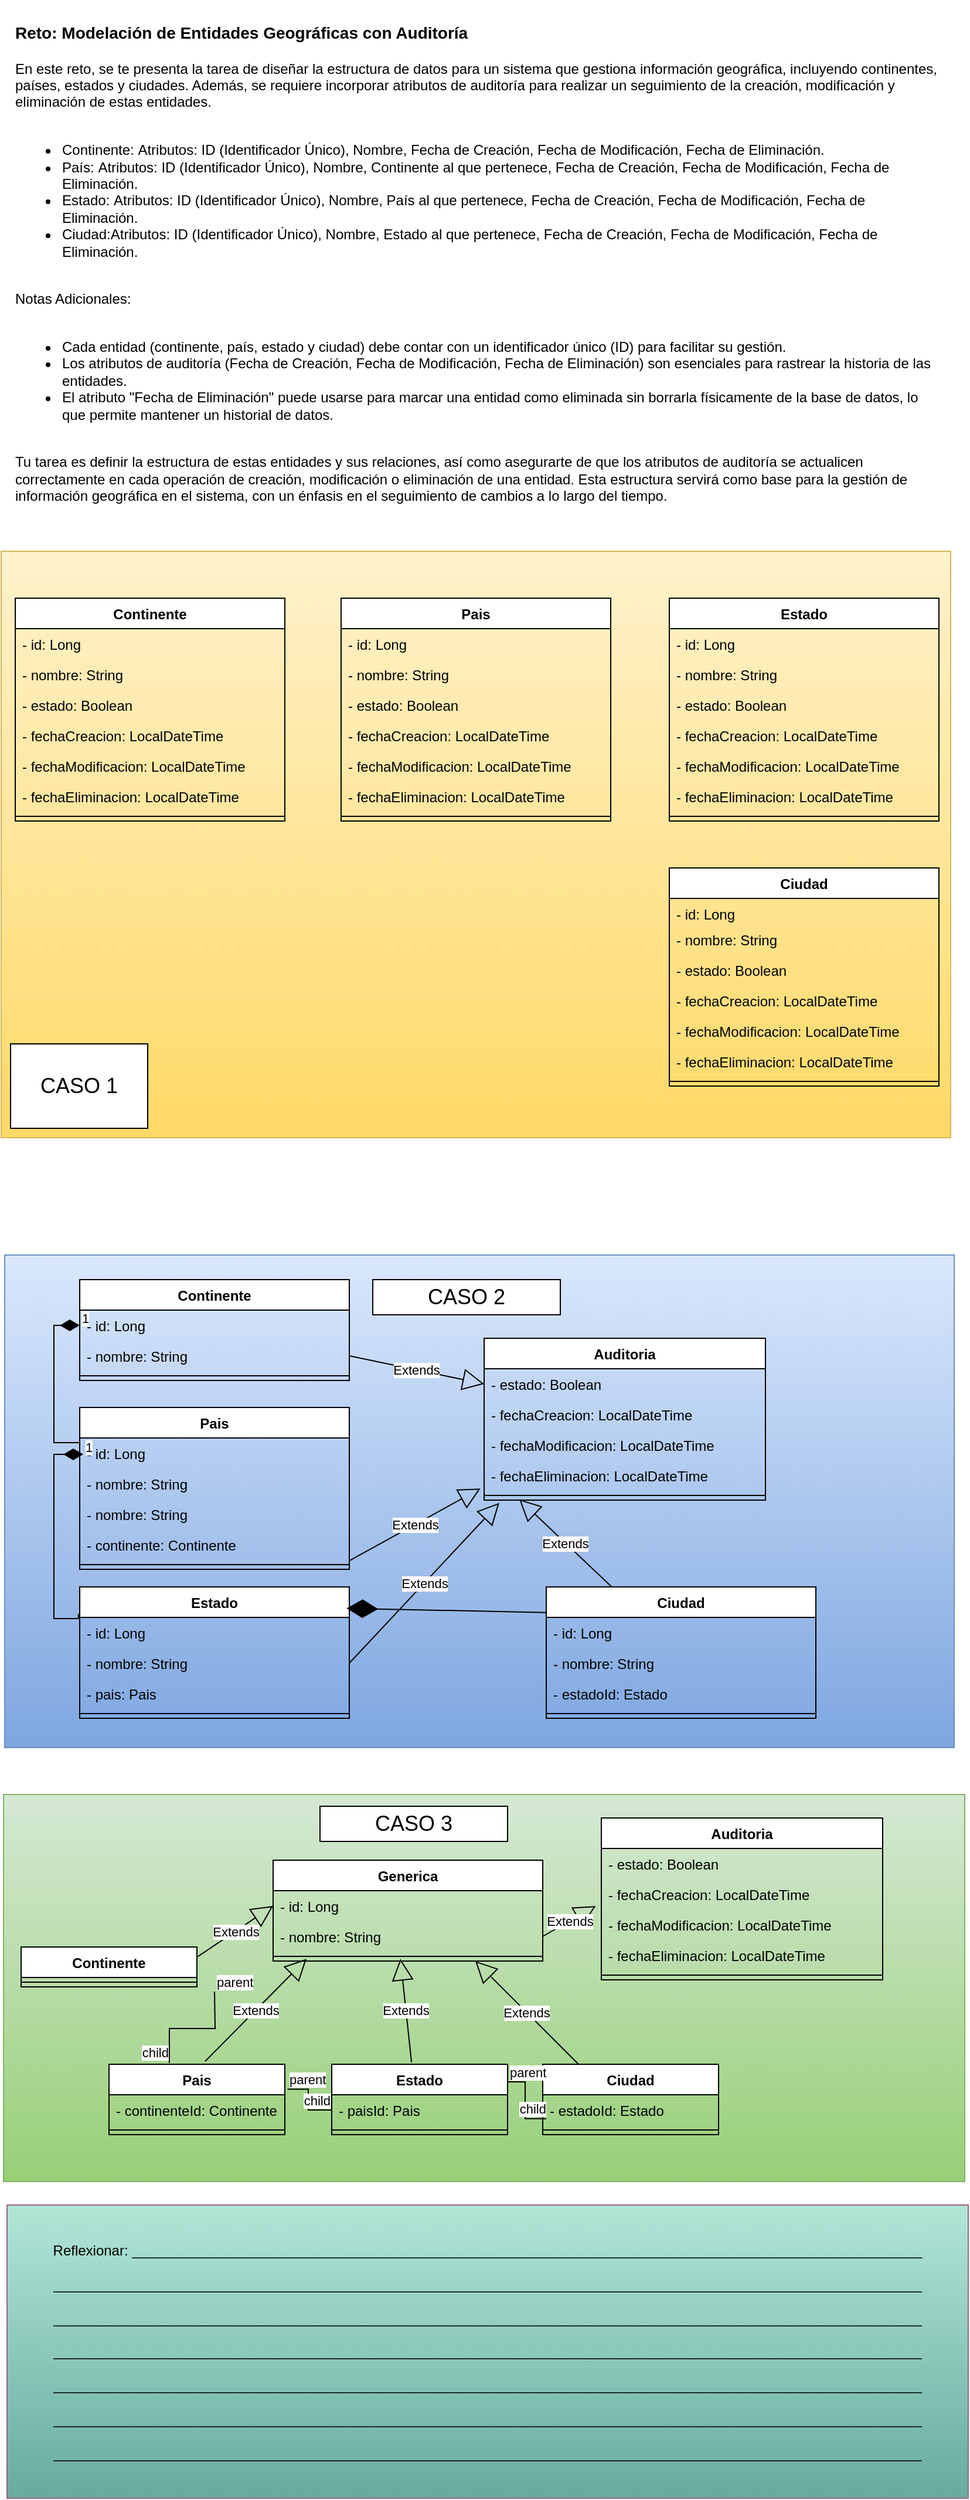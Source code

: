 <mxfile version="21.7.4" type="github">
  <diagram name="Page-1" id="dUeGmHBjYkYLpgM7HRPr">
    <mxGraphModel dx="1035" dy="574" grid="1" gridSize="10" guides="1" tooltips="1" connect="1" arrows="1" fold="1" page="1" pageScale="1" pageWidth="850" pageHeight="1100" math="0" shadow="0">
      <root>
        <mxCell id="0" />
        <mxCell id="1" parent="0" />
        <mxCell id="3Q9VjhLFoMXuuxBaP2ft-168" value="" style="rounded=0;whiteSpace=wrap;html=1;fillColor=#d5e8d4;gradientColor=#97d077;strokeColor=#82b366;" parent="1" vertex="1">
          <mxGeometry x="17" y="1580" width="820" height="330" as="geometry" />
        </mxCell>
        <mxCell id="3Q9VjhLFoMXuuxBaP2ft-135" value="" style="rounded=0;whiteSpace=wrap;html=1;fillColor=#dae8fc;gradientColor=#7ea6e0;strokeColor=#6c8ebf;" parent="1" vertex="1">
          <mxGeometry x="18" y="1120" width="810" height="420" as="geometry" />
        </mxCell>
        <mxCell id="3Q9VjhLFoMXuuxBaP2ft-73" value="" style="rounded=0;whiteSpace=wrap;html=1;fillColor=#fff2cc;gradientColor=#ffd966;strokeColor=#d6b656;" parent="1" vertex="1">
          <mxGeometry x="15" y="520" width="810" height="500" as="geometry" />
        </mxCell>
        <mxCell id="3Q9VjhLFoMXuuxBaP2ft-8" value="Auditoria" style="swimlane;fontStyle=1;align=center;verticalAlign=top;childLayout=stackLayout;horizontal=1;startSize=26;horizontalStack=0;resizeParent=1;resizeParentMax=0;resizeLast=0;collapsible=1;marginBottom=0;whiteSpace=wrap;html=1;" parent="1" vertex="1">
          <mxGeometry x="427" y="1191" width="240" height="138" as="geometry" />
        </mxCell>
        <mxCell id="3Q9VjhLFoMXuuxBaP2ft-9" value="- estado: Boolean" style="text;strokeColor=none;fillColor=none;align=left;verticalAlign=top;spacingLeft=4;spacingRight=4;overflow=hidden;rotatable=0;points=[[0,0.5],[1,0.5]];portConstraint=eastwest;whiteSpace=wrap;html=1;" parent="3Q9VjhLFoMXuuxBaP2ft-8" vertex="1">
          <mxGeometry y="26" width="240" height="26" as="geometry" />
        </mxCell>
        <mxCell id="3Q9VjhLFoMXuuxBaP2ft-10" value="- fechaCreacion: LocalDateTime" style="text;strokeColor=none;fillColor=none;align=left;verticalAlign=top;spacingLeft=4;spacingRight=4;overflow=hidden;rotatable=0;points=[[0,0.5],[1,0.5]];portConstraint=eastwest;whiteSpace=wrap;html=1;" parent="3Q9VjhLFoMXuuxBaP2ft-8" vertex="1">
          <mxGeometry y="52" width="240" height="26" as="geometry" />
        </mxCell>
        <mxCell id="3Q9VjhLFoMXuuxBaP2ft-11" value="- fechaModificacion: LocalDateTime" style="text;strokeColor=none;fillColor=none;align=left;verticalAlign=top;spacingLeft=4;spacingRight=4;overflow=hidden;rotatable=0;points=[[0,0.5],[1,0.5]];portConstraint=eastwest;whiteSpace=wrap;html=1;" parent="3Q9VjhLFoMXuuxBaP2ft-8" vertex="1">
          <mxGeometry y="78" width="240" height="26" as="geometry" />
        </mxCell>
        <mxCell id="3Q9VjhLFoMXuuxBaP2ft-12" value="- fechaEliminacion: LocalDateTime" style="text;strokeColor=none;fillColor=none;align=left;verticalAlign=top;spacingLeft=4;spacingRight=4;overflow=hidden;rotatable=0;points=[[0,0.5],[1,0.5]];portConstraint=eastwest;whiteSpace=wrap;html=1;" parent="3Q9VjhLFoMXuuxBaP2ft-8" vertex="1">
          <mxGeometry y="104" width="240" height="26" as="geometry" />
        </mxCell>
        <mxCell id="3Q9VjhLFoMXuuxBaP2ft-13" value="" style="line;strokeWidth=1;fillColor=none;align=left;verticalAlign=middle;spacingTop=-1;spacingLeft=3;spacingRight=3;rotatable=0;labelPosition=right;points=[];portConstraint=eastwest;strokeColor=inherit;" parent="3Q9VjhLFoMXuuxBaP2ft-8" vertex="1">
          <mxGeometry y="130" width="240" height="8" as="geometry" />
        </mxCell>
        <mxCell id="3Q9VjhLFoMXuuxBaP2ft-36" value="Pais" style="swimlane;fontStyle=1;align=center;verticalAlign=top;childLayout=stackLayout;horizontal=1;startSize=26;horizontalStack=0;resizeParent=1;resizeParentMax=0;resizeLast=0;collapsible=1;marginBottom=0;whiteSpace=wrap;html=1;" parent="1" vertex="1">
          <mxGeometry x="305" y="560" width="230" height="190" as="geometry" />
        </mxCell>
        <mxCell id="3Q9VjhLFoMXuuxBaP2ft-37" value="- id: Long" style="text;strokeColor=none;fillColor=none;align=left;verticalAlign=top;spacingLeft=4;spacingRight=4;overflow=hidden;rotatable=0;points=[[0,0.5],[1,0.5]];portConstraint=eastwest;whiteSpace=wrap;html=1;" parent="3Q9VjhLFoMXuuxBaP2ft-36" vertex="1">
          <mxGeometry y="26" width="230" height="26" as="geometry" />
        </mxCell>
        <mxCell id="3Q9VjhLFoMXuuxBaP2ft-38" value="- nombre: String" style="text;strokeColor=none;fillColor=none;align=left;verticalAlign=top;spacingLeft=4;spacingRight=4;overflow=hidden;rotatable=0;points=[[0,0.5],[1,0.5]];portConstraint=eastwest;whiteSpace=wrap;html=1;" parent="3Q9VjhLFoMXuuxBaP2ft-36" vertex="1">
          <mxGeometry y="52" width="230" height="26" as="geometry" />
        </mxCell>
        <mxCell id="3Q9VjhLFoMXuuxBaP2ft-39" value="- estado: Boolean" style="text;strokeColor=none;fillColor=none;align=left;verticalAlign=top;spacingLeft=4;spacingRight=4;overflow=hidden;rotatable=0;points=[[0,0.5],[1,0.5]];portConstraint=eastwest;whiteSpace=wrap;html=1;" parent="3Q9VjhLFoMXuuxBaP2ft-36" vertex="1">
          <mxGeometry y="78" width="230" height="26" as="geometry" />
        </mxCell>
        <mxCell id="3Q9VjhLFoMXuuxBaP2ft-40" value="- fechaCreacion: LocalDateTime" style="text;strokeColor=none;fillColor=none;align=left;verticalAlign=top;spacingLeft=4;spacingRight=4;overflow=hidden;rotatable=0;points=[[0,0.5],[1,0.5]];portConstraint=eastwest;whiteSpace=wrap;html=1;" parent="3Q9VjhLFoMXuuxBaP2ft-36" vertex="1">
          <mxGeometry y="104" width="230" height="26" as="geometry" />
        </mxCell>
        <mxCell id="3Q9VjhLFoMXuuxBaP2ft-41" value="- fechaModificacion: LocalDateTime" style="text;strokeColor=none;fillColor=none;align=left;verticalAlign=top;spacingLeft=4;spacingRight=4;overflow=hidden;rotatable=0;points=[[0,0.5],[1,0.5]];portConstraint=eastwest;whiteSpace=wrap;html=1;" parent="3Q9VjhLFoMXuuxBaP2ft-36" vertex="1">
          <mxGeometry y="130" width="230" height="26" as="geometry" />
        </mxCell>
        <mxCell id="3Q9VjhLFoMXuuxBaP2ft-42" value="- fechaEliminacion: LocalDateTime" style="text;strokeColor=none;fillColor=none;align=left;verticalAlign=top;spacingLeft=4;spacingRight=4;overflow=hidden;rotatable=0;points=[[0,0.5],[1,0.5]];portConstraint=eastwest;whiteSpace=wrap;html=1;" parent="3Q9VjhLFoMXuuxBaP2ft-36" vertex="1">
          <mxGeometry y="156" width="230" height="26" as="geometry" />
        </mxCell>
        <mxCell id="3Q9VjhLFoMXuuxBaP2ft-43" value="" style="line;strokeWidth=1;fillColor=none;align=left;verticalAlign=middle;spacingTop=-1;spacingLeft=3;spacingRight=3;rotatable=0;labelPosition=right;points=[];portConstraint=eastwest;strokeColor=inherit;" parent="3Q9VjhLFoMXuuxBaP2ft-36" vertex="1">
          <mxGeometry y="182" width="230" height="8" as="geometry" />
        </mxCell>
        <mxCell id="3Q9VjhLFoMXuuxBaP2ft-54" value="Estado" style="swimlane;fontStyle=1;align=center;verticalAlign=top;childLayout=stackLayout;horizontal=1;startSize=26;horizontalStack=0;resizeParent=1;resizeParentMax=0;resizeLast=0;collapsible=1;marginBottom=0;whiteSpace=wrap;html=1;" parent="1" vertex="1">
          <mxGeometry x="585" y="560" width="230" height="190" as="geometry" />
        </mxCell>
        <mxCell id="3Q9VjhLFoMXuuxBaP2ft-55" value="- id: Long" style="text;strokeColor=none;fillColor=none;align=left;verticalAlign=top;spacingLeft=4;spacingRight=4;overflow=hidden;rotatable=0;points=[[0,0.5],[1,0.5]];portConstraint=eastwest;whiteSpace=wrap;html=1;" parent="3Q9VjhLFoMXuuxBaP2ft-54" vertex="1">
          <mxGeometry y="26" width="230" height="26" as="geometry" />
        </mxCell>
        <mxCell id="3Q9VjhLFoMXuuxBaP2ft-56" value="- nombre: String" style="text;strokeColor=none;fillColor=none;align=left;verticalAlign=top;spacingLeft=4;spacingRight=4;overflow=hidden;rotatable=0;points=[[0,0.5],[1,0.5]];portConstraint=eastwest;whiteSpace=wrap;html=1;" parent="3Q9VjhLFoMXuuxBaP2ft-54" vertex="1">
          <mxGeometry y="52" width="230" height="26" as="geometry" />
        </mxCell>
        <mxCell id="3Q9VjhLFoMXuuxBaP2ft-58" value="- estado: Boolean" style="text;strokeColor=none;fillColor=none;align=left;verticalAlign=top;spacingLeft=4;spacingRight=4;overflow=hidden;rotatable=0;points=[[0,0.5],[1,0.5]];portConstraint=eastwest;whiteSpace=wrap;html=1;" parent="3Q9VjhLFoMXuuxBaP2ft-54" vertex="1">
          <mxGeometry y="78" width="230" height="26" as="geometry" />
        </mxCell>
        <mxCell id="3Q9VjhLFoMXuuxBaP2ft-59" value="- fechaCreacion: LocalDateTime" style="text;strokeColor=none;fillColor=none;align=left;verticalAlign=top;spacingLeft=4;spacingRight=4;overflow=hidden;rotatable=0;points=[[0,0.5],[1,0.5]];portConstraint=eastwest;whiteSpace=wrap;html=1;" parent="3Q9VjhLFoMXuuxBaP2ft-54" vertex="1">
          <mxGeometry y="104" width="230" height="26" as="geometry" />
        </mxCell>
        <mxCell id="3Q9VjhLFoMXuuxBaP2ft-60" value="- fechaModificacion: LocalDateTime" style="text;strokeColor=none;fillColor=none;align=left;verticalAlign=top;spacingLeft=4;spacingRight=4;overflow=hidden;rotatable=0;points=[[0,0.5],[1,0.5]];portConstraint=eastwest;whiteSpace=wrap;html=1;" parent="3Q9VjhLFoMXuuxBaP2ft-54" vertex="1">
          <mxGeometry y="130" width="230" height="26" as="geometry" />
        </mxCell>
        <mxCell id="3Q9VjhLFoMXuuxBaP2ft-61" value="- fechaEliminacion: LocalDateTime" style="text;strokeColor=none;fillColor=none;align=left;verticalAlign=top;spacingLeft=4;spacingRight=4;overflow=hidden;rotatable=0;points=[[0,0.5],[1,0.5]];portConstraint=eastwest;whiteSpace=wrap;html=1;" parent="3Q9VjhLFoMXuuxBaP2ft-54" vertex="1">
          <mxGeometry y="156" width="230" height="26" as="geometry" />
        </mxCell>
        <mxCell id="3Q9VjhLFoMXuuxBaP2ft-62" value="" style="line;strokeWidth=1;fillColor=none;align=left;verticalAlign=middle;spacingTop=-1;spacingLeft=3;spacingRight=3;rotatable=0;labelPosition=right;points=[];portConstraint=eastwest;strokeColor=inherit;" parent="3Q9VjhLFoMXuuxBaP2ft-54" vertex="1">
          <mxGeometry y="182" width="230" height="8" as="geometry" />
        </mxCell>
        <mxCell id="3Q9VjhLFoMXuuxBaP2ft-63" value="Ciudad" style="swimlane;fontStyle=1;align=center;verticalAlign=top;childLayout=stackLayout;horizontal=1;startSize=26;horizontalStack=0;resizeParent=1;resizeParentMax=0;resizeLast=0;collapsible=1;marginBottom=0;whiteSpace=wrap;html=1;" parent="1" vertex="1">
          <mxGeometry x="585" y="790" width="230" height="186" as="geometry" />
        </mxCell>
        <mxCell id="3Q9VjhLFoMXuuxBaP2ft-64" value="- id: Long" style="text;strokeColor=none;fillColor=none;align=left;verticalAlign=top;spacingLeft=4;spacingRight=4;overflow=hidden;rotatable=0;points=[[0,0.5],[1,0.5]];portConstraint=eastwest;whiteSpace=wrap;html=1;" parent="3Q9VjhLFoMXuuxBaP2ft-63" vertex="1">
          <mxGeometry y="26" width="230" height="22" as="geometry" />
        </mxCell>
        <mxCell id="3Q9VjhLFoMXuuxBaP2ft-65" value="- nombre: String" style="text;strokeColor=none;fillColor=none;align=left;verticalAlign=top;spacingLeft=4;spacingRight=4;overflow=hidden;rotatable=0;points=[[0,0.5],[1,0.5]];portConstraint=eastwest;whiteSpace=wrap;html=1;" parent="3Q9VjhLFoMXuuxBaP2ft-63" vertex="1">
          <mxGeometry y="48" width="230" height="26" as="geometry" />
        </mxCell>
        <mxCell id="3Q9VjhLFoMXuuxBaP2ft-67" value="- estado: Boolean" style="text;strokeColor=none;fillColor=none;align=left;verticalAlign=top;spacingLeft=4;spacingRight=4;overflow=hidden;rotatable=0;points=[[0,0.5],[1,0.5]];portConstraint=eastwest;whiteSpace=wrap;html=1;" parent="3Q9VjhLFoMXuuxBaP2ft-63" vertex="1">
          <mxGeometry y="74" width="230" height="26" as="geometry" />
        </mxCell>
        <mxCell id="3Q9VjhLFoMXuuxBaP2ft-68" value="- fechaCreacion: LocalDateTime" style="text;strokeColor=none;fillColor=none;align=left;verticalAlign=top;spacingLeft=4;spacingRight=4;overflow=hidden;rotatable=0;points=[[0,0.5],[1,0.5]];portConstraint=eastwest;whiteSpace=wrap;html=1;" parent="3Q9VjhLFoMXuuxBaP2ft-63" vertex="1">
          <mxGeometry y="100" width="230" height="26" as="geometry" />
        </mxCell>
        <mxCell id="3Q9VjhLFoMXuuxBaP2ft-69" value="- fechaModificacion: LocalDateTime" style="text;strokeColor=none;fillColor=none;align=left;verticalAlign=top;spacingLeft=4;spacingRight=4;overflow=hidden;rotatable=0;points=[[0,0.5],[1,0.5]];portConstraint=eastwest;whiteSpace=wrap;html=1;" parent="3Q9VjhLFoMXuuxBaP2ft-63" vertex="1">
          <mxGeometry y="126" width="230" height="26" as="geometry" />
        </mxCell>
        <mxCell id="3Q9VjhLFoMXuuxBaP2ft-70" value="- fechaEliminacion: LocalDateTime" style="text;strokeColor=none;fillColor=none;align=left;verticalAlign=top;spacingLeft=4;spacingRight=4;overflow=hidden;rotatable=0;points=[[0,0.5],[1,0.5]];portConstraint=eastwest;whiteSpace=wrap;html=1;" parent="3Q9VjhLFoMXuuxBaP2ft-63" vertex="1">
          <mxGeometry y="152" width="230" height="26" as="geometry" />
        </mxCell>
        <mxCell id="3Q9VjhLFoMXuuxBaP2ft-71" value="" style="line;strokeWidth=1;fillColor=none;align=left;verticalAlign=middle;spacingTop=-1;spacingLeft=3;spacingRight=3;rotatable=0;labelPosition=right;points=[];portConstraint=eastwest;strokeColor=inherit;" parent="3Q9VjhLFoMXuuxBaP2ft-63" vertex="1">
          <mxGeometry y="178" width="230" height="8" as="geometry" />
        </mxCell>
        <mxCell id="3Q9VjhLFoMXuuxBaP2ft-72" value="&lt;font style=&quot;font-size: 18px;&quot;&gt;CASO 1&lt;/font&gt;" style="rounded=0;whiteSpace=wrap;html=1;" parent="1" vertex="1">
          <mxGeometry x="23" y="940" width="117" height="72" as="geometry" />
        </mxCell>
        <mxCell id="3Q9VjhLFoMXuuxBaP2ft-92" value="Continente" style="swimlane;fontStyle=1;align=center;verticalAlign=top;childLayout=stackLayout;horizontal=1;startSize=26;horizontalStack=0;resizeParent=1;resizeParentMax=0;resizeLast=0;collapsible=1;marginBottom=0;whiteSpace=wrap;html=1;" parent="1" vertex="1">
          <mxGeometry x="82" y="1141" width="230" height="86" as="geometry" />
        </mxCell>
        <mxCell id="3Q9VjhLFoMXuuxBaP2ft-93" value="- id: Long" style="text;strokeColor=none;fillColor=none;align=left;verticalAlign=top;spacingLeft=4;spacingRight=4;overflow=hidden;rotatable=0;points=[[0,0.5],[1,0.5]];portConstraint=eastwest;whiteSpace=wrap;html=1;" parent="3Q9VjhLFoMXuuxBaP2ft-92" vertex="1">
          <mxGeometry y="26" width="230" height="26" as="geometry" />
        </mxCell>
        <mxCell id="3Q9VjhLFoMXuuxBaP2ft-94" value="- nombre: String" style="text;strokeColor=none;fillColor=none;align=left;verticalAlign=top;spacingLeft=4;spacingRight=4;overflow=hidden;rotatable=0;points=[[0,0.5],[1,0.5]];portConstraint=eastwest;whiteSpace=wrap;html=1;" parent="3Q9VjhLFoMXuuxBaP2ft-92" vertex="1">
          <mxGeometry y="52" width="230" height="26" as="geometry" />
        </mxCell>
        <mxCell id="3Q9VjhLFoMXuuxBaP2ft-100" value="" style="line;strokeWidth=1;fillColor=none;align=left;verticalAlign=middle;spacingTop=-1;spacingLeft=3;spacingRight=3;rotatable=0;labelPosition=right;points=[];portConstraint=eastwest;strokeColor=inherit;" parent="3Q9VjhLFoMXuuxBaP2ft-92" vertex="1">
          <mxGeometry y="78" width="230" height="8" as="geometry" />
        </mxCell>
        <mxCell id="3Q9VjhLFoMXuuxBaP2ft-101" value="Ciudad" style="swimlane;fontStyle=1;align=center;verticalAlign=top;childLayout=stackLayout;horizontal=1;startSize=26;horizontalStack=0;resizeParent=1;resizeParentMax=0;resizeLast=0;collapsible=1;marginBottom=0;whiteSpace=wrap;html=1;" parent="1" vertex="1">
          <mxGeometry x="480" y="1403" width="230" height="112" as="geometry" />
        </mxCell>
        <mxCell id="3Q9VjhLFoMXuuxBaP2ft-102" value="- id: Long" style="text;strokeColor=none;fillColor=none;align=left;verticalAlign=top;spacingLeft=4;spacingRight=4;overflow=hidden;rotatable=0;points=[[0,0.5],[1,0.5]];portConstraint=eastwest;whiteSpace=wrap;html=1;" parent="3Q9VjhLFoMXuuxBaP2ft-101" vertex="1">
          <mxGeometry y="26" width="230" height="26" as="geometry" />
        </mxCell>
        <mxCell id="3Q9VjhLFoMXuuxBaP2ft-103" value="- nombre: String" style="text;strokeColor=none;fillColor=none;align=left;verticalAlign=top;spacingLeft=4;spacingRight=4;overflow=hidden;rotatable=0;points=[[0,0.5],[1,0.5]];portConstraint=eastwest;whiteSpace=wrap;html=1;" parent="3Q9VjhLFoMXuuxBaP2ft-101" vertex="1">
          <mxGeometry y="52" width="230" height="26" as="geometry" />
        </mxCell>
        <mxCell id="3Q9VjhLFoMXuuxBaP2ft-104" value="- estadoId: Estado" style="text;strokeColor=none;fillColor=none;align=left;verticalAlign=top;spacingLeft=4;spacingRight=4;overflow=hidden;rotatable=0;points=[[0,0.5],[1,0.5]];portConstraint=eastwest;whiteSpace=wrap;html=1;" parent="3Q9VjhLFoMXuuxBaP2ft-101" vertex="1">
          <mxGeometry y="78" width="230" height="26" as="geometry" />
        </mxCell>
        <mxCell id="3Q9VjhLFoMXuuxBaP2ft-105" value="" style="line;strokeWidth=1;fillColor=none;align=left;verticalAlign=middle;spacingTop=-1;spacingLeft=3;spacingRight=3;rotatable=0;labelPosition=right;points=[];portConstraint=eastwest;strokeColor=inherit;" parent="3Q9VjhLFoMXuuxBaP2ft-101" vertex="1">
          <mxGeometry y="104" width="230" height="8" as="geometry" />
        </mxCell>
        <mxCell id="3Q9VjhLFoMXuuxBaP2ft-106" value="Pais" style="swimlane;fontStyle=1;align=center;verticalAlign=top;childLayout=stackLayout;horizontal=1;startSize=26;horizontalStack=0;resizeParent=1;resizeParentMax=0;resizeLast=0;collapsible=1;marginBottom=0;whiteSpace=wrap;html=1;" parent="1" vertex="1">
          <mxGeometry x="82" y="1250" width="230" height="138" as="geometry" />
        </mxCell>
        <mxCell id="3Q9VjhLFoMXuuxBaP2ft-107" value="- id: Long" style="text;strokeColor=none;fillColor=none;align=left;verticalAlign=top;spacingLeft=4;spacingRight=4;overflow=hidden;rotatable=0;points=[[0,0.5],[1,0.5]];portConstraint=eastwest;whiteSpace=wrap;html=1;" parent="3Q9VjhLFoMXuuxBaP2ft-106" vertex="1">
          <mxGeometry y="26" width="230" height="26" as="geometry" />
        </mxCell>
        <mxCell id="eaIZtkDRkoHgRIJU2p72-3" value="- nombre: String" style="text;strokeColor=none;fillColor=none;align=left;verticalAlign=top;spacingLeft=4;spacingRight=4;overflow=hidden;rotatable=0;points=[[0,0.5],[1,0.5]];portConstraint=eastwest;whiteSpace=wrap;html=1;" vertex="1" parent="3Q9VjhLFoMXuuxBaP2ft-106">
          <mxGeometry y="52" width="230" height="26" as="geometry" />
        </mxCell>
        <mxCell id="3Q9VjhLFoMXuuxBaP2ft-108" value="- nombre: String" style="text;strokeColor=none;fillColor=none;align=left;verticalAlign=top;spacingLeft=4;spacingRight=4;overflow=hidden;rotatable=0;points=[[0,0.5],[1,0.5]];portConstraint=eastwest;whiteSpace=wrap;html=1;" parent="3Q9VjhLFoMXuuxBaP2ft-106" vertex="1">
          <mxGeometry y="78" width="230" height="26" as="geometry" />
        </mxCell>
        <mxCell id="3Q9VjhLFoMXuuxBaP2ft-109" value="- continente: Continente" style="text;strokeColor=none;fillColor=none;align=left;verticalAlign=top;spacingLeft=4;spacingRight=4;overflow=hidden;rotatable=0;points=[[0,0.5],[1,0.5]];portConstraint=eastwest;whiteSpace=wrap;html=1;" parent="3Q9VjhLFoMXuuxBaP2ft-106" vertex="1">
          <mxGeometry y="104" width="230" height="26" as="geometry" />
        </mxCell>
        <mxCell id="3Q9VjhLFoMXuuxBaP2ft-110" value="" style="line;strokeWidth=1;fillColor=none;align=left;verticalAlign=middle;spacingTop=-1;spacingLeft=3;spacingRight=3;rotatable=0;labelPosition=right;points=[];portConstraint=eastwest;strokeColor=inherit;" parent="3Q9VjhLFoMXuuxBaP2ft-106" vertex="1">
          <mxGeometry y="130" width="230" height="8" as="geometry" />
        </mxCell>
        <mxCell id="3Q9VjhLFoMXuuxBaP2ft-111" value="Estado" style="swimlane;fontStyle=1;align=center;verticalAlign=top;childLayout=stackLayout;horizontal=1;startSize=26;horizontalStack=0;resizeParent=1;resizeParentMax=0;resizeLast=0;collapsible=1;marginBottom=0;whiteSpace=wrap;html=1;" parent="1" vertex="1">
          <mxGeometry x="82" y="1403" width="230" height="112" as="geometry" />
        </mxCell>
        <mxCell id="3Q9VjhLFoMXuuxBaP2ft-112" value="- id: Long" style="text;strokeColor=none;fillColor=none;align=left;verticalAlign=top;spacingLeft=4;spacingRight=4;overflow=hidden;rotatable=0;points=[[0,0.5],[1,0.5]];portConstraint=eastwest;whiteSpace=wrap;html=1;" parent="3Q9VjhLFoMXuuxBaP2ft-111" vertex="1">
          <mxGeometry y="26" width="230" height="26" as="geometry" />
        </mxCell>
        <mxCell id="3Q9VjhLFoMXuuxBaP2ft-113" value="- nombre: String" style="text;strokeColor=none;fillColor=none;align=left;verticalAlign=top;spacingLeft=4;spacingRight=4;overflow=hidden;rotatable=0;points=[[0,0.5],[1,0.5]];portConstraint=eastwest;whiteSpace=wrap;html=1;" parent="3Q9VjhLFoMXuuxBaP2ft-111" vertex="1">
          <mxGeometry y="52" width="230" height="26" as="geometry" />
        </mxCell>
        <mxCell id="3Q9VjhLFoMXuuxBaP2ft-114" value="- pais: Pais" style="text;strokeColor=none;fillColor=none;align=left;verticalAlign=top;spacingLeft=4;spacingRight=4;overflow=hidden;rotatable=0;points=[[0,0.5],[1,0.5]];portConstraint=eastwest;whiteSpace=wrap;html=1;" parent="3Q9VjhLFoMXuuxBaP2ft-111" vertex="1">
          <mxGeometry y="78" width="230" height="26" as="geometry" />
        </mxCell>
        <mxCell id="3Q9VjhLFoMXuuxBaP2ft-115" value="" style="line;strokeWidth=1;fillColor=none;align=left;verticalAlign=middle;spacingTop=-1;spacingLeft=3;spacingRight=3;rotatable=0;labelPosition=right;points=[];portConstraint=eastwest;strokeColor=inherit;" parent="3Q9VjhLFoMXuuxBaP2ft-111" vertex="1">
          <mxGeometry y="104" width="230" height="8" as="geometry" />
        </mxCell>
        <mxCell id="3Q9VjhLFoMXuuxBaP2ft-131" value="Extends" style="endArrow=block;endSize=16;endFill=0;html=1;rounded=0;exitX=1;exitY=0.5;exitDx=0;exitDy=0;entryX=0;entryY=0.5;entryDx=0;entryDy=0;" parent="1" source="3Q9VjhLFoMXuuxBaP2ft-94" target="3Q9VjhLFoMXuuxBaP2ft-9" edge="1">
          <mxGeometry width="160" relative="1" as="geometry">
            <mxPoint x="242" y="1341" as="sourcePoint" />
            <mxPoint x="402" y="1341" as="targetPoint" />
          </mxGeometry>
        </mxCell>
        <mxCell id="3Q9VjhLFoMXuuxBaP2ft-132" value="Extends" style="endArrow=block;endSize=16;endFill=0;html=1;rounded=0;exitX=0.998;exitY=1.038;exitDx=0;exitDy=0;exitPerimeter=0;entryX=-0.013;entryY=0.926;entryDx=0;entryDy=0;entryPerimeter=0;" parent="1" source="3Q9VjhLFoMXuuxBaP2ft-109" target="3Q9VjhLFoMXuuxBaP2ft-12" edge="1">
          <mxGeometry width="160" relative="1" as="geometry">
            <mxPoint x="242" y="1341" as="sourcePoint" />
            <mxPoint x="402" y="1341" as="targetPoint" />
          </mxGeometry>
        </mxCell>
        <mxCell id="3Q9VjhLFoMXuuxBaP2ft-133" value="Extends" style="endArrow=block;endSize=16;endFill=0;html=1;rounded=0;entryX=0.125;entryY=0.913;entryDx=0;entryDy=0;entryPerimeter=0;" parent="1" source="3Q9VjhLFoMXuuxBaP2ft-101" target="3Q9VjhLFoMXuuxBaP2ft-13" edge="1">
          <mxGeometry width="160" relative="1" as="geometry">
            <mxPoint x="242" y="1341" as="sourcePoint" />
            <mxPoint x="402" y="1341" as="targetPoint" />
          </mxGeometry>
        </mxCell>
        <mxCell id="3Q9VjhLFoMXuuxBaP2ft-134" value="Extends" style="endArrow=block;endSize=16;endFill=0;html=1;rounded=0;exitX=1;exitY=0.5;exitDx=0;exitDy=0;entryX=0.054;entryY=1.298;entryDx=0;entryDy=0;entryPerimeter=0;" parent="1" source="3Q9VjhLFoMXuuxBaP2ft-113" target="3Q9VjhLFoMXuuxBaP2ft-13" edge="1">
          <mxGeometry width="160" relative="1" as="geometry">
            <mxPoint x="242" y="1341" as="sourcePoint" />
            <mxPoint x="402" y="1341" as="targetPoint" />
          </mxGeometry>
        </mxCell>
        <mxCell id="3Q9VjhLFoMXuuxBaP2ft-136" value="&lt;font style=&quot;font-size: 18px;&quot;&gt;CASO 2&lt;/font&gt;" style="rounded=0;whiteSpace=wrap;html=1;" parent="1" vertex="1">
          <mxGeometry x="332" y="1141" width="160" height="30" as="geometry" />
        </mxCell>
        <mxCell id="3Q9VjhLFoMXuuxBaP2ft-137" value="&lt;font style=&quot;font-size: 18px;&quot;&gt;CASO 3&lt;/font&gt;" style="rounded=0;whiteSpace=wrap;html=1;" parent="1" vertex="1">
          <mxGeometry x="287" y="1590" width="160" height="30" as="geometry" />
        </mxCell>
        <mxCell id="3Q9VjhLFoMXuuxBaP2ft-138" value="Auditoria" style="swimlane;fontStyle=1;align=center;verticalAlign=top;childLayout=stackLayout;horizontal=1;startSize=26;horizontalStack=0;resizeParent=1;resizeParentMax=0;resizeLast=0;collapsible=1;marginBottom=0;whiteSpace=wrap;html=1;" parent="1" vertex="1">
          <mxGeometry x="527" y="1600" width="240" height="138" as="geometry" />
        </mxCell>
        <mxCell id="3Q9VjhLFoMXuuxBaP2ft-139" value="- estado: Boolean" style="text;strokeColor=none;fillColor=none;align=left;verticalAlign=top;spacingLeft=4;spacingRight=4;overflow=hidden;rotatable=0;points=[[0,0.5],[1,0.5]];portConstraint=eastwest;whiteSpace=wrap;html=1;" parent="3Q9VjhLFoMXuuxBaP2ft-138" vertex="1">
          <mxGeometry y="26" width="240" height="26" as="geometry" />
        </mxCell>
        <mxCell id="3Q9VjhLFoMXuuxBaP2ft-140" value="- fechaCreacion: LocalDateTime" style="text;strokeColor=none;fillColor=none;align=left;verticalAlign=top;spacingLeft=4;spacingRight=4;overflow=hidden;rotatable=0;points=[[0,0.5],[1,0.5]];portConstraint=eastwest;whiteSpace=wrap;html=1;" parent="3Q9VjhLFoMXuuxBaP2ft-138" vertex="1">
          <mxGeometry y="52" width="240" height="26" as="geometry" />
        </mxCell>
        <mxCell id="3Q9VjhLFoMXuuxBaP2ft-141" value="- fechaModificacion: LocalDateTime" style="text;strokeColor=none;fillColor=none;align=left;verticalAlign=top;spacingLeft=4;spacingRight=4;overflow=hidden;rotatable=0;points=[[0,0.5],[1,0.5]];portConstraint=eastwest;whiteSpace=wrap;html=1;" parent="3Q9VjhLFoMXuuxBaP2ft-138" vertex="1">
          <mxGeometry y="78" width="240" height="26" as="geometry" />
        </mxCell>
        <mxCell id="3Q9VjhLFoMXuuxBaP2ft-142" value="- fechaEliminacion: LocalDateTime" style="text;strokeColor=none;fillColor=none;align=left;verticalAlign=top;spacingLeft=4;spacingRight=4;overflow=hidden;rotatable=0;points=[[0,0.5],[1,0.5]];portConstraint=eastwest;whiteSpace=wrap;html=1;" parent="3Q9VjhLFoMXuuxBaP2ft-138" vertex="1">
          <mxGeometry y="104" width="240" height="26" as="geometry" />
        </mxCell>
        <mxCell id="3Q9VjhLFoMXuuxBaP2ft-143" value="" style="line;strokeWidth=1;fillColor=none;align=left;verticalAlign=middle;spacingTop=-1;spacingLeft=3;spacingRight=3;rotatable=0;labelPosition=right;points=[];portConstraint=eastwest;strokeColor=inherit;" parent="3Q9VjhLFoMXuuxBaP2ft-138" vertex="1">
          <mxGeometry y="130" width="240" height="8" as="geometry" />
        </mxCell>
        <mxCell id="3Q9VjhLFoMXuuxBaP2ft-144" value="Generica" style="swimlane;fontStyle=1;align=center;verticalAlign=top;childLayout=stackLayout;horizontal=1;startSize=26;horizontalStack=0;resizeParent=1;resizeParentMax=0;resizeLast=0;collapsible=1;marginBottom=0;whiteSpace=wrap;html=1;" parent="1" vertex="1">
          <mxGeometry x="247" y="1636" width="230" height="86" as="geometry" />
        </mxCell>
        <mxCell id="3Q9VjhLFoMXuuxBaP2ft-145" value="- id: Long" style="text;strokeColor=none;fillColor=none;align=left;verticalAlign=top;spacingLeft=4;spacingRight=4;overflow=hidden;rotatable=0;points=[[0,0.5],[1,0.5]];portConstraint=eastwest;whiteSpace=wrap;html=1;" parent="3Q9VjhLFoMXuuxBaP2ft-144" vertex="1">
          <mxGeometry y="26" width="230" height="26" as="geometry" />
        </mxCell>
        <mxCell id="3Q9VjhLFoMXuuxBaP2ft-146" value="- nombre: String" style="text;strokeColor=none;fillColor=none;align=left;verticalAlign=top;spacingLeft=4;spacingRight=4;overflow=hidden;rotatable=0;points=[[0,0.5],[1,0.5]];portConstraint=eastwest;whiteSpace=wrap;html=1;" parent="3Q9VjhLFoMXuuxBaP2ft-144" vertex="1">
          <mxGeometry y="52" width="230" height="26" as="geometry" />
        </mxCell>
        <mxCell id="3Q9VjhLFoMXuuxBaP2ft-147" value="" style="line;strokeWidth=1;fillColor=none;align=left;verticalAlign=middle;spacingTop=-1;spacingLeft=3;spacingRight=3;rotatable=0;labelPosition=right;points=[];portConstraint=eastwest;strokeColor=inherit;" parent="3Q9VjhLFoMXuuxBaP2ft-144" vertex="1">
          <mxGeometry y="78" width="230" height="8" as="geometry" />
        </mxCell>
        <mxCell id="3Q9VjhLFoMXuuxBaP2ft-148" value="Extends" style="endArrow=block;endSize=16;endFill=0;html=1;rounded=0;entryX=-0.02;entryY=0.504;entryDx=0;entryDy=0;entryPerimeter=0;exitX=1;exitY=0.5;exitDx=0;exitDy=0;" parent="1" source="3Q9VjhLFoMXuuxBaP2ft-146" edge="1">
          <mxGeometry width="160" relative="1" as="geometry">
            <mxPoint x="297" y="1600" as="sourcePoint" />
            <mxPoint x="522.2" y="1675.104" as="targetPoint" />
          </mxGeometry>
        </mxCell>
        <mxCell id="3Q9VjhLFoMXuuxBaP2ft-149" value="Pais" style="swimlane;fontStyle=1;align=center;verticalAlign=top;childLayout=stackLayout;horizontal=1;startSize=26;horizontalStack=0;resizeParent=1;resizeParentMax=0;resizeLast=0;collapsible=1;marginBottom=0;whiteSpace=wrap;html=1;" parent="1" vertex="1">
          <mxGeometry x="107" y="1810" width="150" height="60" as="geometry" />
        </mxCell>
        <mxCell id="3Q9VjhLFoMXuuxBaP2ft-151" value="- continenteId: Continente" style="text;strokeColor=none;fillColor=none;align=left;verticalAlign=top;spacingLeft=4;spacingRight=4;overflow=hidden;rotatable=0;points=[[0,0.5],[1,0.5]];portConstraint=eastwest;whiteSpace=wrap;html=1;" parent="3Q9VjhLFoMXuuxBaP2ft-149" vertex="1">
          <mxGeometry y="26" width="150" height="26" as="geometry" />
        </mxCell>
        <mxCell id="3Q9VjhLFoMXuuxBaP2ft-152" value="" style="line;strokeWidth=1;fillColor=none;align=left;verticalAlign=middle;spacingTop=-1;spacingLeft=3;spacingRight=3;rotatable=0;labelPosition=right;points=[];portConstraint=eastwest;strokeColor=inherit;" parent="3Q9VjhLFoMXuuxBaP2ft-149" vertex="1">
          <mxGeometry y="52" width="150" height="8" as="geometry" />
        </mxCell>
        <mxCell id="3Q9VjhLFoMXuuxBaP2ft-153" value="Estado" style="swimlane;fontStyle=1;align=center;verticalAlign=top;childLayout=stackLayout;horizontal=1;startSize=26;horizontalStack=0;resizeParent=1;resizeParentMax=0;resizeLast=0;collapsible=1;marginBottom=0;whiteSpace=wrap;html=1;" parent="1" vertex="1">
          <mxGeometry x="297" y="1810" width="150" height="60" as="geometry" />
        </mxCell>
        <mxCell id="3Q9VjhLFoMXuuxBaP2ft-154" value="- paisId: Pais" style="text;strokeColor=none;fillColor=none;align=left;verticalAlign=top;spacingLeft=4;spacingRight=4;overflow=hidden;rotatable=0;points=[[0,0.5],[1,0.5]];portConstraint=eastwest;whiteSpace=wrap;html=1;" parent="3Q9VjhLFoMXuuxBaP2ft-153" vertex="1">
          <mxGeometry y="26" width="150" height="26" as="geometry" />
        </mxCell>
        <mxCell id="3Q9VjhLFoMXuuxBaP2ft-155" value="" style="line;strokeWidth=1;fillColor=none;align=left;verticalAlign=middle;spacingTop=-1;spacingLeft=3;spacingRight=3;rotatable=0;labelPosition=right;points=[];portConstraint=eastwest;strokeColor=inherit;" parent="3Q9VjhLFoMXuuxBaP2ft-153" vertex="1">
          <mxGeometry y="52" width="150" height="8" as="geometry" />
        </mxCell>
        <mxCell id="3Q9VjhLFoMXuuxBaP2ft-156" value="Ciudad" style="swimlane;fontStyle=1;align=center;verticalAlign=top;childLayout=stackLayout;horizontal=1;startSize=26;horizontalStack=0;resizeParent=1;resizeParentMax=0;resizeLast=0;collapsible=1;marginBottom=0;whiteSpace=wrap;html=1;" parent="1" vertex="1">
          <mxGeometry x="477" y="1810" width="150" height="60" as="geometry" />
        </mxCell>
        <mxCell id="3Q9VjhLFoMXuuxBaP2ft-157" value="- estadoId: Estado" style="text;strokeColor=none;fillColor=none;align=left;verticalAlign=top;spacingLeft=4;spacingRight=4;overflow=hidden;rotatable=0;points=[[0,0.5],[1,0.5]];portConstraint=eastwest;whiteSpace=wrap;html=1;" parent="3Q9VjhLFoMXuuxBaP2ft-156" vertex="1">
          <mxGeometry y="26" width="150" height="26" as="geometry" />
        </mxCell>
        <mxCell id="3Q9VjhLFoMXuuxBaP2ft-158" value="" style="line;strokeWidth=1;fillColor=none;align=left;verticalAlign=middle;spacingTop=-1;spacingLeft=3;spacingRight=3;rotatable=0;labelPosition=right;points=[];portConstraint=eastwest;strokeColor=inherit;" parent="3Q9VjhLFoMXuuxBaP2ft-156" vertex="1">
          <mxGeometry y="52" width="150" height="8" as="geometry" />
        </mxCell>
        <mxCell id="3Q9VjhLFoMXuuxBaP2ft-159" value="" style="endArrow=none;html=1;edgeStyle=orthogonalEdgeStyle;rounded=0;exitX=1.015;exitY=0.354;exitDx=0;exitDy=0;exitPerimeter=0;entryX=0;entryY=0.5;entryDx=0;entryDy=0;" parent="1" source="3Q9VjhLFoMXuuxBaP2ft-149" target="3Q9VjhLFoMXuuxBaP2ft-154" edge="1">
          <mxGeometry relative="1" as="geometry">
            <mxPoint x="257" y="1740" as="sourcePoint" />
            <mxPoint x="417" y="1740" as="targetPoint" />
          </mxGeometry>
        </mxCell>
        <mxCell id="3Q9VjhLFoMXuuxBaP2ft-160" value="parent" style="edgeLabel;resizable=0;html=1;align=left;verticalAlign=bottom;" parent="3Q9VjhLFoMXuuxBaP2ft-159" connectable="0" vertex="1">
          <mxGeometry x="-1" relative="1" as="geometry" />
        </mxCell>
        <mxCell id="3Q9VjhLFoMXuuxBaP2ft-161" value="child" style="edgeLabel;resizable=0;html=1;align=right;verticalAlign=bottom;" parent="3Q9VjhLFoMXuuxBaP2ft-159" connectable="0" vertex="1">
          <mxGeometry x="1" relative="1" as="geometry" />
        </mxCell>
        <mxCell id="3Q9VjhLFoMXuuxBaP2ft-162" value="" style="endArrow=none;html=1;edgeStyle=orthogonalEdgeStyle;rounded=0;exitX=1;exitY=0.25;exitDx=0;exitDy=0;entryX=0.02;entryY=0.785;entryDx=0;entryDy=0;entryPerimeter=0;" parent="1" source="3Q9VjhLFoMXuuxBaP2ft-153" target="3Q9VjhLFoMXuuxBaP2ft-157" edge="1">
          <mxGeometry relative="1" as="geometry">
            <mxPoint x="257" y="1740" as="sourcePoint" />
            <mxPoint x="417" y="1740" as="targetPoint" />
          </mxGeometry>
        </mxCell>
        <mxCell id="3Q9VjhLFoMXuuxBaP2ft-163" value="parent" style="edgeLabel;resizable=0;html=1;align=left;verticalAlign=bottom;" parent="3Q9VjhLFoMXuuxBaP2ft-162" connectable="0" vertex="1">
          <mxGeometry x="-1" relative="1" as="geometry" />
        </mxCell>
        <mxCell id="3Q9VjhLFoMXuuxBaP2ft-164" value="child" style="edgeLabel;resizable=0;html=1;align=right;verticalAlign=bottom;" parent="3Q9VjhLFoMXuuxBaP2ft-162" connectable="0" vertex="1">
          <mxGeometry x="1" relative="1" as="geometry" />
        </mxCell>
        <mxCell id="3Q9VjhLFoMXuuxBaP2ft-165" value="Extends" style="endArrow=block;endSize=16;endFill=0;html=1;rounded=0;exitX=0.546;exitY=-0.041;exitDx=0;exitDy=0;exitPerimeter=0;entryX=0.124;entryY=0.764;entryDx=0;entryDy=0;entryPerimeter=0;" parent="1" source="3Q9VjhLFoMXuuxBaP2ft-149" target="3Q9VjhLFoMXuuxBaP2ft-147" edge="1">
          <mxGeometry width="160" relative="1" as="geometry">
            <mxPoint x="257" y="1740" as="sourcePoint" />
            <mxPoint x="417" y="1740" as="targetPoint" />
          </mxGeometry>
        </mxCell>
        <mxCell id="3Q9VjhLFoMXuuxBaP2ft-166" value="Extends" style="endArrow=block;endSize=16;endFill=0;html=1;rounded=0;exitX=0.454;exitY=-0.029;exitDx=0;exitDy=0;exitPerimeter=0;entryX=0.472;entryY=0.764;entryDx=0;entryDy=0;entryPerimeter=0;" parent="1" source="3Q9VjhLFoMXuuxBaP2ft-153" target="3Q9VjhLFoMXuuxBaP2ft-147" edge="1">
          <mxGeometry width="160" relative="1" as="geometry">
            <mxPoint x="257" y="1740" as="sourcePoint" />
            <mxPoint x="417" y="1740" as="targetPoint" />
          </mxGeometry>
        </mxCell>
        <mxCell id="3Q9VjhLFoMXuuxBaP2ft-167" value="Extends" style="endArrow=block;endSize=16;endFill=0;html=1;rounded=0;exitX=0.202;exitY=-0.004;exitDx=0;exitDy=0;exitPerimeter=0;entryX=0.75;entryY=1;entryDx=0;entryDy=0;" parent="1" source="3Q9VjhLFoMXuuxBaP2ft-156" target="3Q9VjhLFoMXuuxBaP2ft-144" edge="1">
          <mxGeometry width="160" relative="1" as="geometry">
            <mxPoint x="257" y="1740" as="sourcePoint" />
            <mxPoint x="417" y="1740" as="targetPoint" />
          </mxGeometry>
        </mxCell>
        <mxCell id="3Q9VjhLFoMXuuxBaP2ft-169" value="Continente" style="swimlane;fontStyle=1;align=center;verticalAlign=top;childLayout=stackLayout;horizontal=1;startSize=26;horizontalStack=0;resizeParent=1;resizeParentMax=0;resizeLast=0;collapsible=1;marginBottom=0;whiteSpace=wrap;html=1;" parent="1" vertex="1">
          <mxGeometry x="32" y="1710" width="150" height="34" as="geometry" />
        </mxCell>
        <mxCell id="3Q9VjhLFoMXuuxBaP2ft-171" value="" style="line;strokeWidth=1;fillColor=none;align=left;verticalAlign=middle;spacingTop=-1;spacingLeft=3;spacingRight=3;rotatable=0;labelPosition=right;points=[];portConstraint=eastwest;strokeColor=inherit;" parent="3Q9VjhLFoMXuuxBaP2ft-169" vertex="1">
          <mxGeometry y="26" width="150" height="8" as="geometry" />
        </mxCell>
        <mxCell id="3Q9VjhLFoMXuuxBaP2ft-176" value="Extends" style="endArrow=block;endSize=16;endFill=0;html=1;rounded=0;entryX=0;entryY=0.5;entryDx=0;entryDy=0;exitX=0.905;exitY=0.122;exitDx=0;exitDy=0;exitPerimeter=0;" parent="1" target="3Q9VjhLFoMXuuxBaP2ft-145" edge="1">
          <mxGeometry width="160" relative="1" as="geometry">
            <mxPoint x="182.75" y="1718.148" as="sourcePoint" />
            <mxPoint x="357" y="1744.64" as="targetPoint" />
          </mxGeometry>
        </mxCell>
        <mxCell id="3Q9VjhLFoMXuuxBaP2ft-177" value="" style="endArrow=none;html=1;edgeStyle=orthogonalEdgeStyle;rounded=0;exitX=1;exitY=1;exitDx=0;exitDy=0;entryX=0.343;entryY=-0.019;entryDx=0;entryDy=0;entryPerimeter=0;" parent="1" target="3Q9VjhLFoMXuuxBaP2ft-149" edge="1">
          <mxGeometry relative="1" as="geometry">
            <mxPoint x="197.0" y="1748" as="sourcePoint" />
            <mxPoint x="527" y="1730" as="targetPoint" />
          </mxGeometry>
        </mxCell>
        <mxCell id="3Q9VjhLFoMXuuxBaP2ft-178" value="parent" style="edgeLabel;resizable=0;html=1;align=left;verticalAlign=bottom;" parent="3Q9VjhLFoMXuuxBaP2ft-177" connectable="0" vertex="1">
          <mxGeometry x="-1" relative="1" as="geometry" />
        </mxCell>
        <mxCell id="3Q9VjhLFoMXuuxBaP2ft-179" value="child" style="edgeLabel;resizable=0;html=1;align=right;verticalAlign=bottom;" parent="3Q9VjhLFoMXuuxBaP2ft-177" connectable="0" vertex="1">
          <mxGeometry x="1" relative="1" as="geometry" />
        </mxCell>
        <mxCell id="8uh8-FXMbZH1FxqKpkWT-3" value="&lt;div&gt;&lt;b&gt;&lt;font style=&quot;font-size: 14px;&quot;&gt;Reto: Modelación de Entidades Geográficas con Auditoría&lt;/font&gt;&lt;/b&gt;&lt;/div&gt;&lt;div&gt;&lt;br&gt;&lt;/div&gt;&lt;div&gt;En este reto, se te presenta la tarea de diseñar la estructura de datos para un sistema que gestiona información geográfica, incluyendo continentes, países, estados y ciudades. Además, se requiere incorporar atributos de auditoría para realizar un seguimiento de la creación, modificación y eliminación de estas entidades.&lt;/div&gt;&lt;div&gt;&lt;br&gt;&lt;/div&gt;&lt;div&gt;&lt;div&gt;&lt;ul&gt;&lt;li&gt;Continente:&amp;nbsp;&lt;span style=&quot;background-color: initial;&quot;&gt;Atributos: ID (Identificador Único), Nombre, Fecha de Creación, Fecha de Modificación, Fecha de Eliminación.&lt;/span&gt;&lt;/li&gt;&lt;li&gt;País:&amp;nbsp;&lt;span style=&quot;background-color: initial;&quot;&gt;Atributos: ID (Identificador Único), Nombre, Continente al que pertenece, Fecha de Creación, Fecha de Modificación, Fecha de Eliminación.&lt;/span&gt;&lt;/li&gt;&lt;li&gt;Estado:&amp;nbsp;&lt;span style=&quot;background-color: initial;&quot;&gt;Atributos: ID (Identificador Único), Nombre, País al que pertenece, Fecha de Creación, Fecha de Modificación, Fecha de Eliminación.&lt;/span&gt;&lt;/li&gt;&lt;li&gt;Ciudad:&lt;span style=&quot;background-color: initial;&quot;&gt;Atributos: ID (Identificador Único), Nombre, Estado al que pertenece, Fecha de Creación, Fecha de Modificación, Fecha de Eliminación.&lt;/span&gt;&lt;/li&gt;&lt;/ul&gt;&lt;/div&gt;&lt;/div&gt;&lt;div&gt;&lt;br&gt;&lt;/div&gt;&lt;div&gt;&lt;div&gt;Notas Adicionales:&lt;/div&gt;&lt;div&gt;&lt;br&gt;&lt;/div&gt;&lt;div&gt;&lt;ul&gt;&lt;li&gt;Cada entidad (continente, país, estado y ciudad) debe contar con un identificador único (ID) para facilitar su gestión.&lt;/li&gt;&lt;li&gt;Los atributos de auditoría (Fecha de Creación, Fecha de Modificación, Fecha de Eliminación) son esenciales para rastrear la historia de las entidades.&lt;/li&gt;&lt;li&gt;El atributo &quot;Fecha de Eliminación&quot; puede usarse para marcar una entidad como eliminada sin borrarla físicamente de la base de datos, lo que permite mantener un historial de datos.&lt;/li&gt;&lt;/ul&gt;&lt;/div&gt;&lt;div&gt;&lt;br&gt;&lt;/div&gt;&lt;div&gt;Tu tarea es definir la estructura de estas entidades y sus relaciones, así como asegurarte de que los atributos de auditoría se actualicen correctamente en cada operación de creación, modificación o eliminación de una entidad. Esta estructura servirá como base para la gestión de información geográfica en el sistema, con un énfasis en el seguimiento de cambios a lo largo del tiempo.&lt;/div&gt;&lt;/div&gt;" style="text;html=1;strokeColor=none;fillColor=none;align=left;verticalAlign=middle;whiteSpace=wrap;rounded=0;" parent="1" vertex="1">
          <mxGeometry x="25" y="50" width="790" height="450" as="geometry" />
        </mxCell>
        <mxCell id="8uh8-FXMbZH1FxqKpkWT-4" value="Reflexionar: _____________________________________________________________________________________________________&lt;br&gt;&lt;br&gt;_______________________________________________________________________________________________________________&lt;br&gt;&lt;br&gt;_______________________________________________________________________________________________________________&lt;br&gt;&lt;br&gt;_______________________________________________________________________________________________________________&lt;br&gt;&lt;br&gt;_______________________________________________________________________________________________________________&lt;br&gt;&lt;br&gt;_______________________________________________________________________________________________________________&lt;br&gt;&lt;br&gt;_______________________________________________________________________________________________________________" style="rounded=0;whiteSpace=wrap;html=1;fillColor=#B1E6D6;gradientColor=#67AB9F;strokeColor=#996185;" parent="1" vertex="1">
          <mxGeometry x="20" y="1930" width="820" height="250" as="geometry" />
        </mxCell>
        <mxCell id="_ysmK7JTPjDc-Zpwop6H-7" value="Continente" style="swimlane;fontStyle=1;align=center;verticalAlign=top;childLayout=stackLayout;horizontal=1;startSize=26;horizontalStack=0;resizeParent=1;resizeParentMax=0;resizeLast=0;collapsible=1;marginBottom=0;whiteSpace=wrap;html=1;" parent="1" vertex="1">
          <mxGeometry x="27" y="560" width="230" height="190" as="geometry" />
        </mxCell>
        <mxCell id="_ysmK7JTPjDc-Zpwop6H-8" value="- id: Long" style="text;strokeColor=none;fillColor=none;align=left;verticalAlign=top;spacingLeft=4;spacingRight=4;overflow=hidden;rotatable=0;points=[[0,0.5],[1,0.5]];portConstraint=eastwest;whiteSpace=wrap;html=1;" parent="_ysmK7JTPjDc-Zpwop6H-7" vertex="1">
          <mxGeometry y="26" width="230" height="26" as="geometry" />
        </mxCell>
        <mxCell id="_ysmK7JTPjDc-Zpwop6H-9" value="- nombre: String" style="text;strokeColor=none;fillColor=none;align=left;verticalAlign=top;spacingLeft=4;spacingRight=4;overflow=hidden;rotatable=0;points=[[0,0.5],[1,0.5]];portConstraint=eastwest;whiteSpace=wrap;html=1;" parent="_ysmK7JTPjDc-Zpwop6H-7" vertex="1">
          <mxGeometry y="52" width="230" height="26" as="geometry" />
        </mxCell>
        <mxCell id="_ysmK7JTPjDc-Zpwop6H-11" value="- estado: Boolean" style="text;strokeColor=none;fillColor=none;align=left;verticalAlign=top;spacingLeft=4;spacingRight=4;overflow=hidden;rotatable=0;points=[[0,0.5],[1,0.5]];portConstraint=eastwest;whiteSpace=wrap;html=1;" parent="_ysmK7JTPjDc-Zpwop6H-7" vertex="1">
          <mxGeometry y="78" width="230" height="26" as="geometry" />
        </mxCell>
        <mxCell id="_ysmK7JTPjDc-Zpwop6H-12" value="- fechaCreacion: LocalDateTime" style="text;strokeColor=none;fillColor=none;align=left;verticalAlign=top;spacingLeft=4;spacingRight=4;overflow=hidden;rotatable=0;points=[[0,0.5],[1,0.5]];portConstraint=eastwest;whiteSpace=wrap;html=1;" parent="_ysmK7JTPjDc-Zpwop6H-7" vertex="1">
          <mxGeometry y="104" width="230" height="26" as="geometry" />
        </mxCell>
        <mxCell id="_ysmK7JTPjDc-Zpwop6H-13" value="- fechaModificacion: LocalDateTime" style="text;strokeColor=none;fillColor=none;align=left;verticalAlign=top;spacingLeft=4;spacingRight=4;overflow=hidden;rotatable=0;points=[[0,0.5],[1,0.5]];portConstraint=eastwest;whiteSpace=wrap;html=1;" parent="_ysmK7JTPjDc-Zpwop6H-7" vertex="1">
          <mxGeometry y="130" width="230" height="26" as="geometry" />
        </mxCell>
        <mxCell id="_ysmK7JTPjDc-Zpwop6H-14" value="- fechaEliminacion: LocalDateTime" style="text;strokeColor=none;fillColor=none;align=left;verticalAlign=top;spacingLeft=4;spacingRight=4;overflow=hidden;rotatable=0;points=[[0,0.5],[1,0.5]];portConstraint=eastwest;whiteSpace=wrap;html=1;" parent="_ysmK7JTPjDc-Zpwop6H-7" vertex="1">
          <mxGeometry y="156" width="230" height="26" as="geometry" />
        </mxCell>
        <mxCell id="_ysmK7JTPjDc-Zpwop6H-15" value="" style="line;strokeWidth=1;fillColor=none;align=left;verticalAlign=middle;spacingTop=-1;spacingLeft=3;spacingRight=3;rotatable=0;labelPosition=right;points=[];portConstraint=eastwest;strokeColor=inherit;" parent="_ysmK7JTPjDc-Zpwop6H-7" vertex="1">
          <mxGeometry y="182" width="230" height="8" as="geometry" />
        </mxCell>
        <mxCell id="eaIZtkDRkoHgRIJU2p72-2" value="1" style="endArrow=none;html=1;endSize=12;startArrow=diamondThin;startSize=14;startFill=1;edgeStyle=orthogonalEdgeStyle;align=left;verticalAlign=bottom;rounded=0;exitX=0;exitY=0.5;exitDx=0;exitDy=0;endFill=0;entryX=0;entryY=0.5;entryDx=0;entryDy=0;" edge="1" parent="1" source="3Q9VjhLFoMXuuxBaP2ft-93" target="3Q9VjhLFoMXuuxBaP2ft-107">
          <mxGeometry x="-1" y="3" relative="1" as="geometry">
            <mxPoint x="32" y="1270" as="sourcePoint" />
            <mxPoint x="60" y="1280" as="targetPoint" />
            <Array as="points">
              <mxPoint x="60" y="1180" />
              <mxPoint x="60" y="1280" />
              <mxPoint x="82" y="1280" />
            </Array>
          </mxGeometry>
        </mxCell>
        <mxCell id="eaIZtkDRkoHgRIJU2p72-4" value="1" style="endArrow=none;html=1;endSize=12;startArrow=diamondThin;startSize=14;startFill=1;edgeStyle=orthogonalEdgeStyle;align=left;verticalAlign=bottom;rounded=0;exitX=-0.03;exitY=0.385;exitDx=0;exitDy=0;exitPerimeter=0;endFill=0;entryX=-0.005;entryY=-0.109;entryDx=0;entryDy=0;entryPerimeter=0;" edge="1" parent="1" target="3Q9VjhLFoMXuuxBaP2ft-112">
          <mxGeometry x="-1" y="3" relative="1" as="geometry">
            <mxPoint x="85" y="1290" as="sourcePoint" />
            <mxPoint x="70" y="1430" as="targetPoint" />
            <Array as="points">
              <mxPoint x="60" y="1290" />
              <mxPoint x="60" y="1430" />
              <mxPoint x="81" y="1430" />
            </Array>
          </mxGeometry>
        </mxCell>
        <mxCell id="eaIZtkDRkoHgRIJU2p72-5" value="" style="endArrow=diamondThin;endFill=1;endSize=24;html=1;rounded=0;entryX=0.99;entryY=-0.296;entryDx=0;entryDy=0;entryPerimeter=0;exitX=0.001;exitY=-0.161;exitDx=0;exitDy=0;exitPerimeter=0;" edge="1" parent="1" source="3Q9VjhLFoMXuuxBaP2ft-102" target="3Q9VjhLFoMXuuxBaP2ft-112">
          <mxGeometry width="160" relative="1" as="geometry">
            <mxPoint x="400" y="1310" as="sourcePoint" />
            <mxPoint x="560" y="1310" as="targetPoint" />
          </mxGeometry>
        </mxCell>
      </root>
    </mxGraphModel>
  </diagram>
</mxfile>
